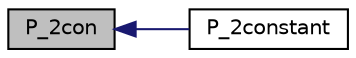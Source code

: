 digraph "P_2con"
{
  edge [fontname="Helvetica",fontsize="10",labelfontname="Helvetica",labelfontsize="10"];
  node [fontname="Helvetica",fontsize="10",shape=record];
  rankdir="LR";
  Node341 [label="P_2con",height=0.2,width=0.4,color="black", fillcolor="grey75", style="filled", fontcolor="black"];
  Node341 -> Node342 [dir="back",color="midnightblue",fontsize="10",style="solid",fontname="Helvetica"];
  Node342 [label="P_2constant",height=0.2,width=0.4,color="black", fillcolor="white", style="filled",URL="$atlast_8c.html#a2c5620b6e445e94dc9e294b35429b6f2"];
}
